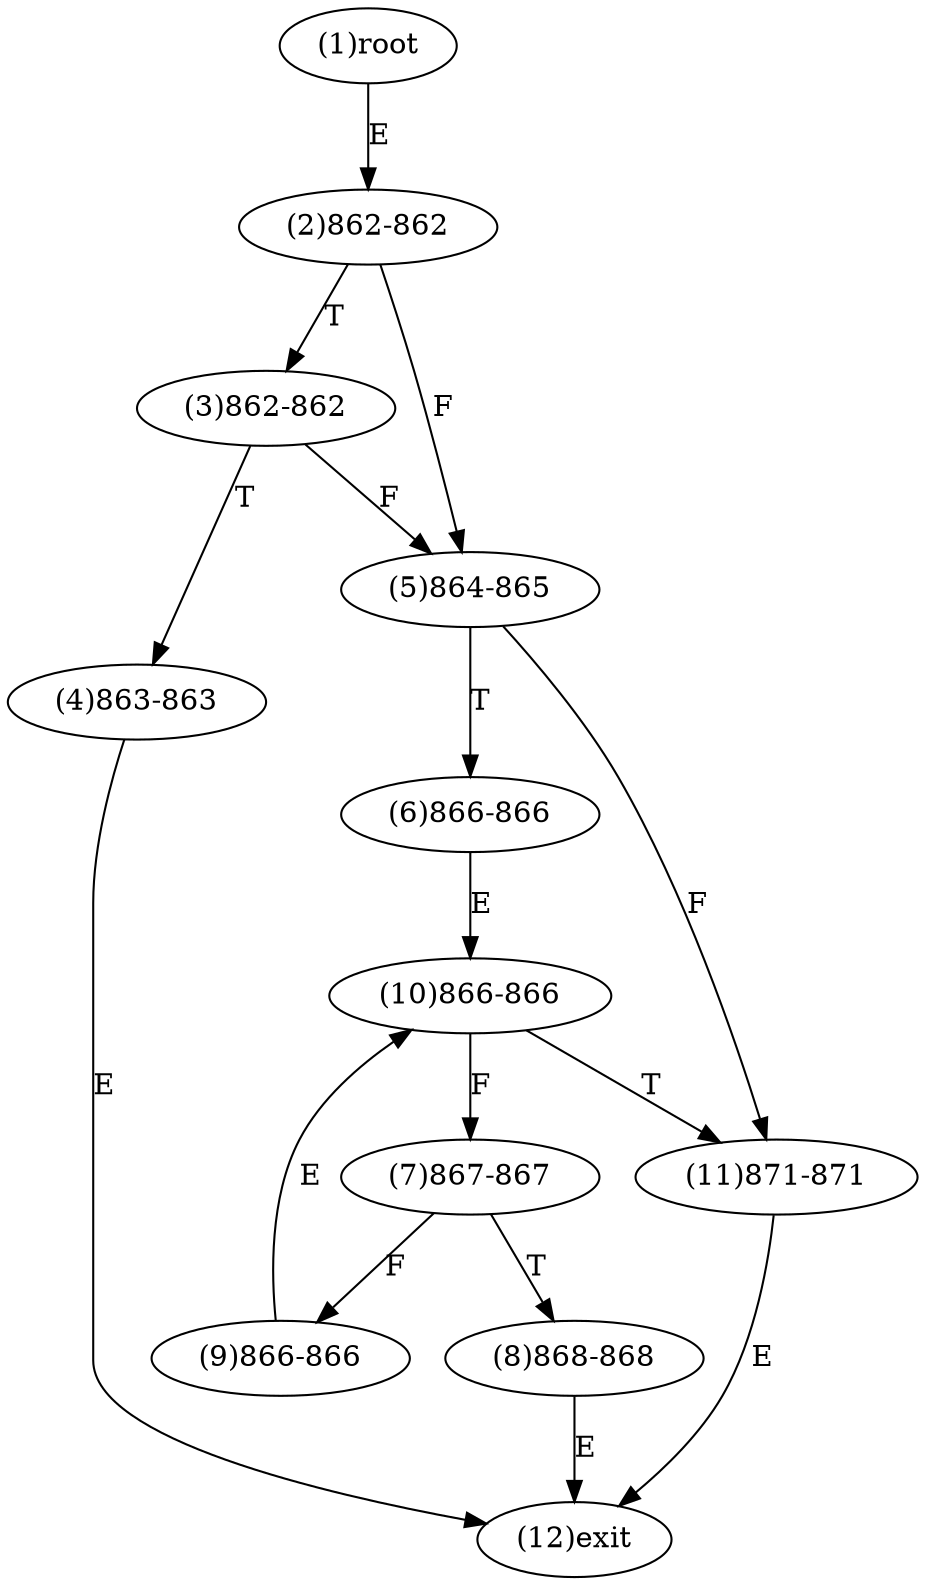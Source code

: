 digraph "" { 
1[ label="(1)root"];
2[ label="(2)862-862"];
3[ label="(3)862-862"];
4[ label="(4)863-863"];
5[ label="(5)864-865"];
6[ label="(6)866-866"];
7[ label="(7)867-867"];
8[ label="(8)868-868"];
9[ label="(9)866-866"];
10[ label="(10)866-866"];
11[ label="(11)871-871"];
12[ label="(12)exit"];
1->2[ label="E"];
2->5[ label="F"];
2->3[ label="T"];
3->5[ label="F"];
3->4[ label="T"];
4->12[ label="E"];
5->11[ label="F"];
5->6[ label="T"];
6->10[ label="E"];
7->9[ label="F"];
7->8[ label="T"];
8->12[ label="E"];
9->10[ label="E"];
10->7[ label="F"];
10->11[ label="T"];
11->12[ label="E"];
}